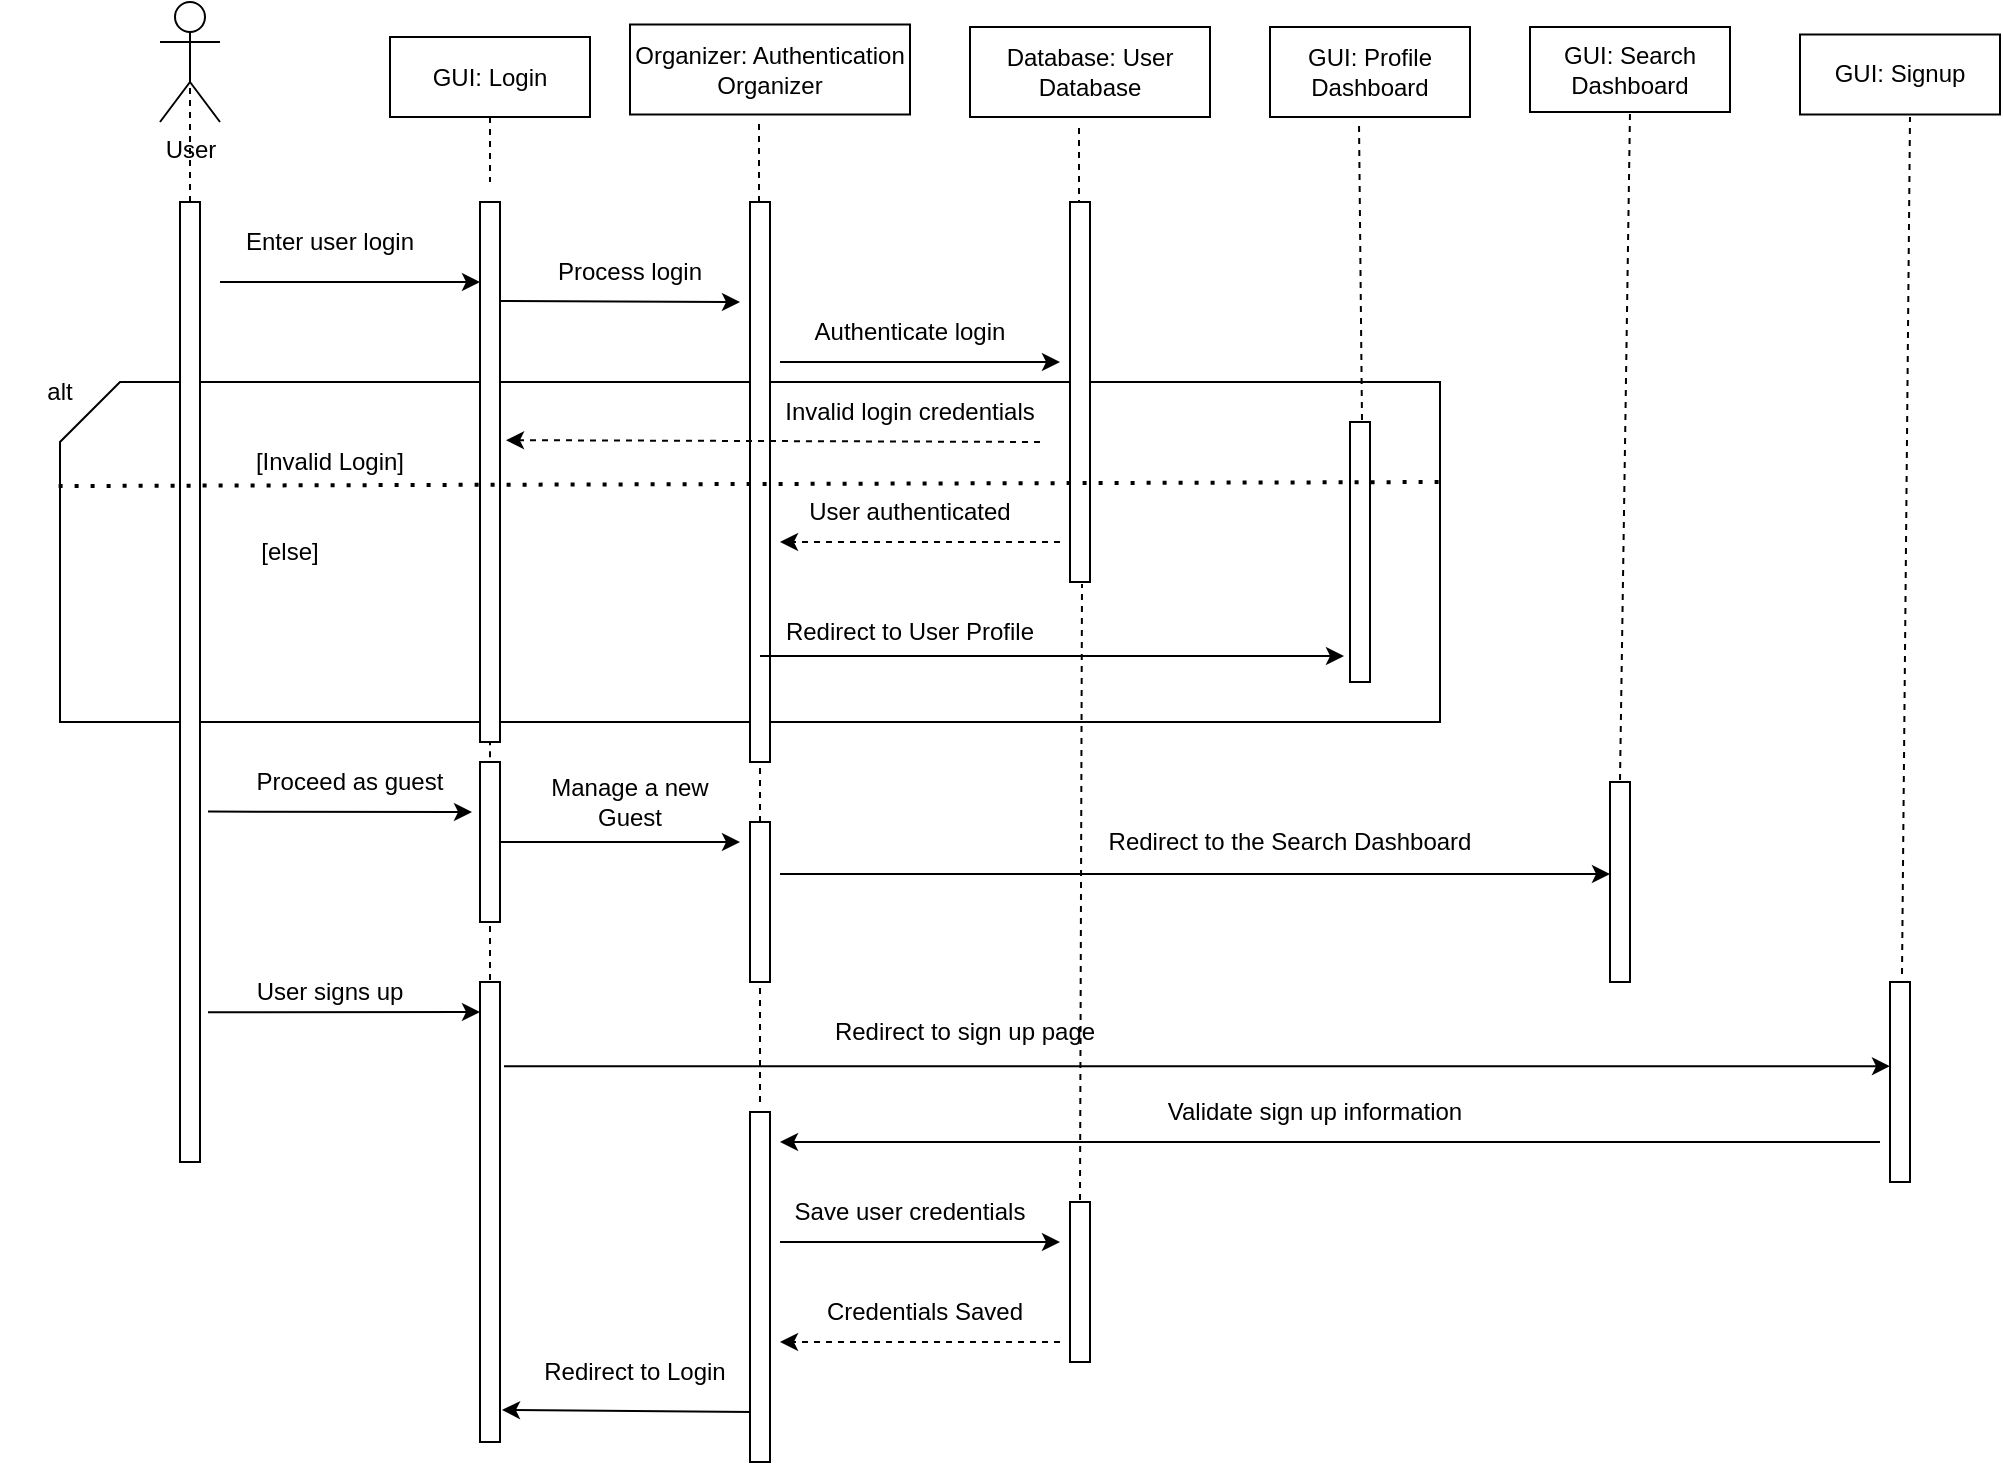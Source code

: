 <mxfile version="20.4.0" type="github">
  <diagram id="auWGaBnTaMzGqyMl5fVQ" name="Login">
    <mxGraphModel dx="2400" dy="824" grid="1" gridSize="10" guides="1" tooltips="1" connect="1" arrows="1" fold="1" page="1" pageScale="1" pageWidth="850" pageHeight="1100" math="0" shadow="0">
      <root>
        <mxCell id="0" />
        <mxCell id="1" parent="0" />
        <mxCell id="kNAkijdVeyj8aL7doL9i-6" value="" style="shape=card;whiteSpace=wrap;html=1;" vertex="1" parent="1">
          <mxGeometry x="-20" y="380" width="690" height="170" as="geometry" />
        </mxCell>
        <mxCell id="Nt1JPrW0SRR3cpTZDE5n-19" value="" style="endArrow=none;dashed=1;html=1;rounded=0;" edge="1" parent="1">
          <mxGeometry width="50" height="50" relative="1" as="geometry">
            <mxPoint x="489.5" y="310" as="sourcePoint" />
            <mxPoint x="489.5" y="250" as="targetPoint" />
          </mxGeometry>
        </mxCell>
        <mxCell id="Ed9TAi_giEsIytwh8i9--12" value="" style="endArrow=none;dashed=1;html=1;rounded=0;entryX=0.5;entryY=0.5;entryDx=0;entryDy=0;entryPerimeter=0;" edge="1" parent="1" target="Ed9TAi_giEsIytwh8i9--1">
          <mxGeometry width="50" height="50" relative="1" as="geometry">
            <mxPoint x="45" y="290" as="sourcePoint" />
            <mxPoint x="580" y="400" as="targetPoint" />
          </mxGeometry>
        </mxCell>
        <mxCell id="Ed9TAi_giEsIytwh8i9--3" value="GUI: Login" style="rounded=0;whiteSpace=wrap;html=1;" vertex="1" parent="1">
          <mxGeometry x="145" y="207.5" width="100" height="40" as="geometry" />
        </mxCell>
        <mxCell id="Ed9TAi_giEsIytwh8i9--5" value="GUI: Profile Dashboard" style="rounded=0;whiteSpace=wrap;html=1;" vertex="1" parent="1">
          <mxGeometry x="585" y="202.5" width="100" height="45" as="geometry" />
        </mxCell>
        <mxCell id="Ed9TAi_giEsIytwh8i9--6" value="Organizer: Authentication Organizer" style="rounded=0;whiteSpace=wrap;html=1;" vertex="1" parent="1">
          <mxGeometry x="265" y="201.25" width="140" height="45" as="geometry" />
        </mxCell>
        <mxCell id="Ed9TAi_giEsIytwh8i9--7" value="Database: User Database" style="rounded=0;whiteSpace=wrap;html=1;" vertex="1" parent="1">
          <mxGeometry x="435" y="202.5" width="120" height="45" as="geometry" />
        </mxCell>
        <mxCell id="Ed9TAi_giEsIytwh8i9--8" value="GUI: Search Dashboard" style="rounded=0;whiteSpace=wrap;html=1;" vertex="1" parent="1">
          <mxGeometry x="715" y="202.5" width="100" height="42.5" as="geometry" />
        </mxCell>
        <mxCell id="Ed9TAi_giEsIytwh8i9--1" value="User" style="shape=umlActor;verticalLabelPosition=bottom;verticalAlign=top;html=1;outlineConnect=0;" vertex="1" parent="1">
          <mxGeometry x="30" y="190" width="30" height="60" as="geometry" />
        </mxCell>
        <mxCell id="Ed9TAi_giEsIytwh8i9--13" value="" style="rounded=0;whiteSpace=wrap;html=1;" vertex="1" parent="1">
          <mxGeometry x="40" y="290" width="10" height="480" as="geometry" />
        </mxCell>
        <mxCell id="Ed9TAi_giEsIytwh8i9--17" value="" style="html=1;points=[];perimeter=orthogonalPerimeter;" vertex="1" parent="1">
          <mxGeometry x="190" y="290" width="10" height="270" as="geometry" />
        </mxCell>
        <mxCell id="Nt1JPrW0SRR3cpTZDE5n-8" value="" style="endArrow=classic;html=1;rounded=0;exitX=0;exitY=1;exitDx=0;exitDy=0;" edge="1" parent="1" source="Nt1JPrW0SRR3cpTZDE5n-10">
          <mxGeometry width="50" height="50" relative="1" as="geometry">
            <mxPoint x="370" y="580" as="sourcePoint" />
            <mxPoint x="190" y="330" as="targetPoint" />
          </mxGeometry>
        </mxCell>
        <mxCell id="Nt1JPrW0SRR3cpTZDE5n-10" value="Enter user login" style="text;html=1;strokeColor=none;fillColor=none;align=center;verticalAlign=middle;whiteSpace=wrap;rounded=0;" vertex="1" parent="1">
          <mxGeometry x="60" y="290" width="110" height="40" as="geometry" />
        </mxCell>
        <mxCell id="Nt1JPrW0SRR3cpTZDE5n-11" value="" style="endArrow=none;dashed=1;html=1;rounded=0;exitX=0.5;exitY=1;exitDx=0;exitDy=0;" edge="1" parent="1" source="Ed9TAi_giEsIytwh8i9--3">
          <mxGeometry width="50" height="50" relative="1" as="geometry">
            <mxPoint x="530" y="450" as="sourcePoint" />
            <mxPoint x="195" y="280" as="targetPoint" />
          </mxGeometry>
        </mxCell>
        <mxCell id="Nt1JPrW0SRR3cpTZDE5n-13" value="" style="html=1;points=[];perimeter=orthogonalPerimeter;" vertex="1" parent="1">
          <mxGeometry x="325" y="290" width="10" height="280" as="geometry" />
        </mxCell>
        <mxCell id="Nt1JPrW0SRR3cpTZDE5n-15" value="" style="endArrow=none;dashed=1;html=1;rounded=0;" edge="1" parent="1">
          <mxGeometry width="50" height="50" relative="1" as="geometry">
            <mxPoint x="329.5" y="290" as="sourcePoint" />
            <mxPoint x="329.5" y="250" as="targetPoint" />
          </mxGeometry>
        </mxCell>
        <mxCell id="Nt1JPrW0SRR3cpTZDE5n-16" value="" style="endArrow=classic;html=1;rounded=0;" edge="1" parent="1">
          <mxGeometry width="50" height="50" relative="1" as="geometry">
            <mxPoint x="200" y="339.5" as="sourcePoint" />
            <mxPoint x="320" y="340" as="targetPoint" />
          </mxGeometry>
        </mxCell>
        <mxCell id="Nt1JPrW0SRR3cpTZDE5n-17" value="Process login" style="text;html=1;strokeColor=none;fillColor=none;align=center;verticalAlign=middle;whiteSpace=wrap;rounded=0;" vertex="1" parent="1">
          <mxGeometry x="200" y="310" width="130" height="30" as="geometry" />
        </mxCell>
        <mxCell id="Nt1JPrW0SRR3cpTZDE5n-18" value="" style="html=1;points=[];perimeter=orthogonalPerimeter;" vertex="1" parent="1">
          <mxGeometry x="485" y="290" width="10" height="190" as="geometry" />
        </mxCell>
        <mxCell id="Nt1JPrW0SRR3cpTZDE5n-20" value="" style="endArrow=classic;html=1;rounded=0;exitX=0;exitY=1;exitDx=0;exitDy=0;" edge="1" parent="1" source="Nt1JPrW0SRR3cpTZDE5n-21">
          <mxGeometry width="50" height="50" relative="1" as="geometry">
            <mxPoint x="340" y="380" as="sourcePoint" />
            <mxPoint x="480" y="370" as="targetPoint" />
          </mxGeometry>
        </mxCell>
        <mxCell id="Nt1JPrW0SRR3cpTZDE5n-21" value="Authenticate login" style="text;html=1;strokeColor=none;fillColor=none;align=center;verticalAlign=middle;whiteSpace=wrap;rounded=0;" vertex="1" parent="1">
          <mxGeometry x="340" y="340" width="130" height="30" as="geometry" />
        </mxCell>
        <mxCell id="Nt1JPrW0SRR3cpTZDE5n-22" value="" style="endArrow=classic;html=1;rounded=0;dashed=1;" edge="1" parent="1">
          <mxGeometry width="50" height="50" relative="1" as="geometry">
            <mxPoint x="480" y="460" as="sourcePoint" />
            <mxPoint x="340" y="460" as="targetPoint" />
          </mxGeometry>
        </mxCell>
        <mxCell id="Nt1JPrW0SRR3cpTZDE5n-23" value="User authenticated" style="text;html=1;strokeColor=none;fillColor=none;align=center;verticalAlign=middle;whiteSpace=wrap;rounded=0;" vertex="1" parent="1">
          <mxGeometry x="340" y="430" width="130" height="30" as="geometry" />
        </mxCell>
        <mxCell id="Nt1JPrW0SRR3cpTZDE5n-24" value="" style="html=1;points=[];perimeter=orthogonalPerimeter;" vertex="1" parent="1">
          <mxGeometry x="625" y="400" width="10" height="130" as="geometry" />
        </mxCell>
        <mxCell id="Nt1JPrW0SRR3cpTZDE5n-25" value="" style="endArrow=classic;html=1;rounded=0;entryX=-0.3;entryY=0.9;entryDx=0;entryDy=0;entryPerimeter=0;" edge="1" parent="1" target="Nt1JPrW0SRR3cpTZDE5n-24">
          <mxGeometry width="50" height="50" relative="1" as="geometry">
            <mxPoint x="330" y="517" as="sourcePoint" />
            <mxPoint x="580" y="460" as="targetPoint" />
            <Array as="points" />
          </mxGeometry>
        </mxCell>
        <mxCell id="Nt1JPrW0SRR3cpTZDE5n-26" value="Redirect to User Profile" style="text;html=1;strokeColor=none;fillColor=none;align=center;verticalAlign=middle;whiteSpace=wrap;rounded=0;" vertex="1" parent="1">
          <mxGeometry x="340" y="490" width="130" height="30" as="geometry" />
        </mxCell>
        <mxCell id="kNAkijdVeyj8aL7doL9i-3" value="Invalid login credentials" style="text;html=1;strokeColor=none;fillColor=none;align=center;verticalAlign=middle;whiteSpace=wrap;rounded=0;" vertex="1" parent="1">
          <mxGeometry x="340" y="380" width="130" height="30" as="geometry" />
        </mxCell>
        <mxCell id="kNAkijdVeyj8aL7doL9i-5" value="" style="endArrow=classic;html=1;rounded=0;exitX=1;exitY=1;exitDx=0;exitDy=0;entryX=1.3;entryY=0.441;entryDx=0;entryDy=0;entryPerimeter=0;dashed=1;" edge="1" parent="1" source="kNAkijdVeyj8aL7doL9i-3" target="Ed9TAi_giEsIytwh8i9--17">
          <mxGeometry width="50" height="50" relative="1" as="geometry">
            <mxPoint x="530" y="510" as="sourcePoint" />
            <mxPoint x="580" y="460" as="targetPoint" />
          </mxGeometry>
        </mxCell>
        <mxCell id="kNAkijdVeyj8aL7doL9i-7" value="alt" style="text;html=1;strokeColor=none;fillColor=none;align=center;verticalAlign=middle;whiteSpace=wrap;rounded=0;" vertex="1" parent="1">
          <mxGeometry x="-50" y="370" width="60" height="30" as="geometry" />
        </mxCell>
        <mxCell id="kNAkijdVeyj8aL7doL9i-8" value="" style="endArrow=none;dashed=1;html=1;dashPattern=1 3;strokeWidth=2;rounded=0;exitX=-0.001;exitY=0.306;exitDx=0;exitDy=0;exitPerimeter=0;" edge="1" parent="1" source="kNAkijdVeyj8aL7doL9i-6">
          <mxGeometry width="50" height="50" relative="1" as="geometry">
            <mxPoint x="530" y="570" as="sourcePoint" />
            <mxPoint x="670" y="430" as="targetPoint" />
          </mxGeometry>
        </mxCell>
        <mxCell id="kNAkijdVeyj8aL7doL9i-9" value="[else]" style="text;html=1;strokeColor=none;fillColor=none;align=center;verticalAlign=middle;whiteSpace=wrap;rounded=0;" vertex="1" parent="1">
          <mxGeometry x="60" y="455" width="70" height="20" as="geometry" />
        </mxCell>
        <mxCell id="kNAkijdVeyj8aL7doL9i-10" value="[Invalid Login]" style="text;html=1;strokeColor=none;fillColor=none;align=center;verticalAlign=middle;whiteSpace=wrap;rounded=0;" vertex="1" parent="1">
          <mxGeometry x="70" y="410" width="90" height="20" as="geometry" />
        </mxCell>
        <mxCell id="kNAkijdVeyj8aL7doL9i-12" value="" style="html=1;points=[];perimeter=orthogonalPerimeter;" vertex="1" parent="1">
          <mxGeometry x="755" y="580" width="10" height="100" as="geometry" />
        </mxCell>
        <mxCell id="kNAkijdVeyj8aL7doL9i-13" value="" style="endArrow=none;dashed=1;html=1;rounded=0;entryX=0.5;entryY=1;entryDx=0;entryDy=0;exitX=0.5;exitY=-0.01;exitDx=0;exitDy=0;exitPerimeter=0;" edge="1" parent="1" source="kNAkijdVeyj8aL7doL9i-12" target="Ed9TAi_giEsIytwh8i9--8">
          <mxGeometry width="50" height="50" relative="1" as="geometry">
            <mxPoint x="530" y="570" as="sourcePoint" />
            <mxPoint x="580" y="520" as="targetPoint" />
          </mxGeometry>
        </mxCell>
        <mxCell id="kNAkijdVeyj8aL7doL9i-16" value="" style="endArrow=classic;html=1;rounded=0;exitX=1.4;exitY=0.635;exitDx=0;exitDy=0;exitPerimeter=0;entryX=-0.4;entryY=0.313;entryDx=0;entryDy=0;entryPerimeter=0;" edge="1" parent="1" source="Ed9TAi_giEsIytwh8i9--13" target="kNAkijdVeyj8aL7doL9i-49">
          <mxGeometry width="50" height="50" relative="1" as="geometry">
            <mxPoint x="530" y="570" as="sourcePoint" />
            <mxPoint x="580" y="520" as="targetPoint" />
          </mxGeometry>
        </mxCell>
        <mxCell id="kNAkijdVeyj8aL7doL9i-17" value="Proceed as guest" style="text;html=1;strokeColor=none;fillColor=none;align=center;verticalAlign=middle;whiteSpace=wrap;rounded=0;" vertex="1" parent="1">
          <mxGeometry x="70" y="560" width="110" height="40" as="geometry" />
        </mxCell>
        <mxCell id="kNAkijdVeyj8aL7doL9i-18" value="" style="endArrow=classic;html=1;rounded=0;exitX=1;exitY=0.782;exitDx=0;exitDy=0;exitPerimeter=0;" edge="1" parent="1">
          <mxGeometry width="50" height="50" relative="1" as="geometry">
            <mxPoint x="200" y="610" as="sourcePoint" />
            <mxPoint x="320" y="610" as="targetPoint" />
          </mxGeometry>
        </mxCell>
        <mxCell id="kNAkijdVeyj8aL7doL9i-19" value="Manage a new Guest" style="text;html=1;strokeColor=none;fillColor=none;align=center;verticalAlign=middle;whiteSpace=wrap;rounded=0;" vertex="1" parent="1">
          <mxGeometry x="210" y="570" width="110" height="40" as="geometry" />
        </mxCell>
        <mxCell id="kNAkijdVeyj8aL7doL9i-21" value="" style="endArrow=classic;html=1;rounded=0;entryX=0;entryY=0.46;entryDx=0;entryDy=0;entryPerimeter=0;" edge="1" parent="1" target="kNAkijdVeyj8aL7doL9i-12">
          <mxGeometry width="50" height="50" relative="1" as="geometry">
            <mxPoint x="340" y="626" as="sourcePoint" />
            <mxPoint x="580" y="520" as="targetPoint" />
          </mxGeometry>
        </mxCell>
        <mxCell id="kNAkijdVeyj8aL7doL9i-22" value="Redirect to the Search Dashboard" style="text;html=1;strokeColor=none;fillColor=none;align=center;verticalAlign=middle;whiteSpace=wrap;rounded=0;" vertex="1" parent="1">
          <mxGeometry x="475" y="590" width="240" height="40" as="geometry" />
        </mxCell>
        <mxCell id="kNAkijdVeyj8aL7doL9i-23" value="GUI: Signup" style="rounded=0;whiteSpace=wrap;html=1;" vertex="1" parent="1">
          <mxGeometry x="850" y="206.25" width="100" height="40" as="geometry" />
        </mxCell>
        <mxCell id="kNAkijdVeyj8aL7doL9i-14" value="" style="endArrow=none;dashed=1;html=1;rounded=0;exitX=0.6;exitY=-0.008;exitDx=0;exitDy=0;exitPerimeter=0;" edge="1" parent="1" source="Nt1JPrW0SRR3cpTZDE5n-24">
          <mxGeometry width="50" height="50" relative="1" as="geometry">
            <mxPoint x="629.5" y="310" as="sourcePoint" />
            <mxPoint x="629.5" y="250" as="targetPoint" />
          </mxGeometry>
        </mxCell>
        <mxCell id="kNAkijdVeyj8aL7doL9i-24" value="" style="html=1;points=[];perimeter=orthogonalPerimeter;" vertex="1" parent="1">
          <mxGeometry x="895" y="680" width="10" height="100" as="geometry" />
        </mxCell>
        <mxCell id="kNAkijdVeyj8aL7doL9i-25" value="" style="endArrow=none;dashed=1;html=1;rounded=0;entryX=0.5;entryY=1;entryDx=0;entryDy=0;exitX=0.6;exitY=-0.04;exitDx=0;exitDy=0;exitPerimeter=0;" edge="1" parent="1" source="kNAkijdVeyj8aL7doL9i-24">
          <mxGeometry width="50" height="50" relative="1" as="geometry">
            <mxPoint x="900" y="581.5" as="sourcePoint" />
            <mxPoint x="905" y="247.5" as="targetPoint" />
          </mxGeometry>
        </mxCell>
        <mxCell id="kNAkijdVeyj8aL7doL9i-26" value="" style="endArrow=classic;html=1;rounded=0;exitX=1.4;exitY=0.844;exitDx=0;exitDy=0;exitPerimeter=0;" edge="1" parent="1" source="Ed9TAi_giEsIytwh8i9--13">
          <mxGeometry width="50" height="50" relative="1" as="geometry">
            <mxPoint x="640" y="570" as="sourcePoint" />
            <mxPoint x="190" y="695" as="targetPoint" />
          </mxGeometry>
        </mxCell>
        <mxCell id="kNAkijdVeyj8aL7doL9i-27" value="User signs up" style="text;html=1;strokeColor=none;fillColor=none;align=center;verticalAlign=middle;whiteSpace=wrap;rounded=0;" vertex="1" parent="1">
          <mxGeometry x="60" y="670" width="110" height="30" as="geometry" />
        </mxCell>
        <mxCell id="kNAkijdVeyj8aL7doL9i-30" value="" style="endArrow=classic;html=1;rounded=0;exitX=1.2;exitY=0.183;exitDx=0;exitDy=0;exitPerimeter=0;" edge="1" parent="1" source="kNAkijdVeyj8aL7doL9i-51" target="kNAkijdVeyj8aL7doL9i-24">
          <mxGeometry width="50" height="50" relative="1" as="geometry">
            <mxPoint x="210" y="720" as="sourcePoint" />
            <mxPoint x="690" y="520" as="targetPoint" />
          </mxGeometry>
        </mxCell>
        <mxCell id="kNAkijdVeyj8aL7doL9i-31" value="Redirect to sign up page" style="text;html=1;strokeColor=none;fillColor=none;align=center;verticalAlign=middle;whiteSpace=wrap;rounded=0;" vertex="1" parent="1">
          <mxGeometry x="335" y="690" width="195" height="30" as="geometry" />
        </mxCell>
        <mxCell id="kNAkijdVeyj8aL7doL9i-32" value="" style="endArrow=classic;html=1;rounded=0;" edge="1" parent="1">
          <mxGeometry width="50" height="50" relative="1" as="geometry">
            <mxPoint x="890" y="760" as="sourcePoint" />
            <mxPoint x="340" y="760" as="targetPoint" />
          </mxGeometry>
        </mxCell>
        <mxCell id="kNAkijdVeyj8aL7doL9i-33" value="Validate sign up information" style="text;html=1;strokeColor=none;fillColor=none;align=center;verticalAlign=middle;whiteSpace=wrap;rounded=0;" vertex="1" parent="1">
          <mxGeometry x="510" y="730" width="195" height="30" as="geometry" />
        </mxCell>
        <mxCell id="kNAkijdVeyj8aL7doL9i-35" value="" style="html=1;points=[];perimeter=orthogonalPerimeter;" vertex="1" parent="1">
          <mxGeometry x="485" y="790" width="10" height="80" as="geometry" />
        </mxCell>
        <mxCell id="kNAkijdVeyj8aL7doL9i-36" value="" style="endArrow=none;dashed=1;html=1;rounded=0;entryX=0.6;entryY=1.005;entryDx=0;entryDy=0;entryPerimeter=0;exitX=0.5;exitY=-0.012;exitDx=0;exitDy=0;exitPerimeter=0;" edge="1" parent="1" source="kNAkijdVeyj8aL7doL9i-35" target="Nt1JPrW0SRR3cpTZDE5n-18">
          <mxGeometry width="50" height="50" relative="1" as="geometry">
            <mxPoint x="640" y="630" as="sourcePoint" />
            <mxPoint x="690" y="580" as="targetPoint" />
          </mxGeometry>
        </mxCell>
        <mxCell id="kNAkijdVeyj8aL7doL9i-37" value="" style="endArrow=classic;html=1;rounded=0;" edge="1" parent="1">
          <mxGeometry width="50" height="50" relative="1" as="geometry">
            <mxPoint x="340" y="810" as="sourcePoint" />
            <mxPoint x="480" y="810" as="targetPoint" />
            <Array as="points">
              <mxPoint x="430" y="810" />
            </Array>
          </mxGeometry>
        </mxCell>
        <mxCell id="kNAkijdVeyj8aL7doL9i-38" value="Save user credentials" style="text;html=1;strokeColor=none;fillColor=none;align=center;verticalAlign=middle;whiteSpace=wrap;rounded=0;" vertex="1" parent="1">
          <mxGeometry x="330" y="780" width="150" height="30" as="geometry" />
        </mxCell>
        <mxCell id="kNAkijdVeyj8aL7doL9i-39" value="" style="endArrow=classic;html=1;rounded=0;dashed=1;" edge="1" parent="1">
          <mxGeometry width="50" height="50" relative="1" as="geometry">
            <mxPoint x="480" y="860" as="sourcePoint" />
            <mxPoint x="340" y="860" as="targetPoint" />
          </mxGeometry>
        </mxCell>
        <mxCell id="kNAkijdVeyj8aL7doL9i-40" value="Credentials Saved" style="text;html=1;strokeColor=none;fillColor=none;align=center;verticalAlign=middle;whiteSpace=wrap;rounded=0;" vertex="1" parent="1">
          <mxGeometry x="360" y="830" width="105" height="30" as="geometry" />
        </mxCell>
        <mxCell id="kNAkijdVeyj8aL7doL9i-43" value="" style="endArrow=none;dashed=1;html=1;rounded=0;entryX=0.5;entryY=1.002;entryDx=0;entryDy=0;entryPerimeter=0;exitX=0.5;exitY=-0.03;exitDx=0;exitDy=0;exitPerimeter=0;startArrow=none;" edge="1" parent="1" source="kNAkijdVeyj8aL7doL9i-49" target="Ed9TAi_giEsIytwh8i9--17">
          <mxGeometry width="50" height="50" relative="1" as="geometry">
            <mxPoint x="640" y="650" as="sourcePoint" />
            <mxPoint x="690" y="600" as="targetPoint" />
          </mxGeometry>
        </mxCell>
        <mxCell id="kNAkijdVeyj8aL7doL9i-45" value="" style="endArrow=classic;html=1;rounded=0;entryX=1.1;entryY=0.74;entryDx=0;entryDy=0;entryPerimeter=0;exitX=0.1;exitY=0.857;exitDx=0;exitDy=0;exitPerimeter=0;" edge="1" parent="1" source="kNAkijdVeyj8aL7doL9i-48">
          <mxGeometry width="50" height="50" relative="1" as="geometry">
            <mxPoint x="320" y="900" as="sourcePoint" />
            <mxPoint x="201" y="894" as="targetPoint" />
            <Array as="points" />
          </mxGeometry>
        </mxCell>
        <mxCell id="kNAkijdVeyj8aL7doL9i-46" value="Redirect to Login" style="text;html=1;strokeColor=none;fillColor=none;align=center;verticalAlign=middle;whiteSpace=wrap;rounded=0;" vertex="1" parent="1">
          <mxGeometry x="215" y="860" width="105" height="30" as="geometry" />
        </mxCell>
        <mxCell id="kNAkijdVeyj8aL7doL9i-48" value="" style="html=1;points=[];perimeter=orthogonalPerimeter;" vertex="1" parent="1">
          <mxGeometry x="325" y="745" width="10" height="175" as="geometry" />
        </mxCell>
        <mxCell id="kNAkijdVeyj8aL7doL9i-49" value="" style="html=1;points=[];perimeter=orthogonalPerimeter;" vertex="1" parent="1">
          <mxGeometry x="190" y="570" width="10" height="80" as="geometry" />
        </mxCell>
        <mxCell id="kNAkijdVeyj8aL7doL9i-50" value="" style="endArrow=none;dashed=1;html=1;rounded=0;entryX=0.5;entryY=1.002;entryDx=0;entryDy=0;entryPerimeter=0;exitX=0.5;exitY=-0.03;exitDx=0;exitDy=0;exitPerimeter=0;" edge="1" parent="1" target="kNAkijdVeyj8aL7doL9i-49">
          <mxGeometry width="50" height="50" relative="1" as="geometry">
            <mxPoint x="195" y="817" as="sourcePoint" />
            <mxPoint x="195" y="560.54" as="targetPoint" />
          </mxGeometry>
        </mxCell>
        <mxCell id="kNAkijdVeyj8aL7doL9i-51" value="" style="html=1;points=[];perimeter=orthogonalPerimeter;" vertex="1" parent="1">
          <mxGeometry x="190" y="680" width="10" height="230" as="geometry" />
        </mxCell>
        <mxCell id="kNAkijdVeyj8aL7doL9i-53" value="" style="html=1;points=[];perimeter=orthogonalPerimeter;" vertex="1" parent="1">
          <mxGeometry x="325" y="600" width="10" height="80" as="geometry" />
        </mxCell>
        <mxCell id="kNAkijdVeyj8aL7doL9i-54" value="" style="endArrow=none;dashed=1;html=1;rounded=0;" edge="1" parent="1">
          <mxGeometry width="50" height="50" relative="1" as="geometry">
            <mxPoint x="330" y="600" as="sourcePoint" />
            <mxPoint x="330" y="571.04" as="targetPoint" />
          </mxGeometry>
        </mxCell>
        <mxCell id="kNAkijdVeyj8aL7doL9i-55" value="" style="endArrow=none;dashed=1;html=1;rounded=0;" edge="1" parent="1">
          <mxGeometry width="50" height="50" relative="1" as="geometry">
            <mxPoint x="330" y="740" as="sourcePoint" />
            <mxPoint x="330" y="680" as="targetPoint" />
          </mxGeometry>
        </mxCell>
      </root>
    </mxGraphModel>
  </diagram>
</mxfile>
